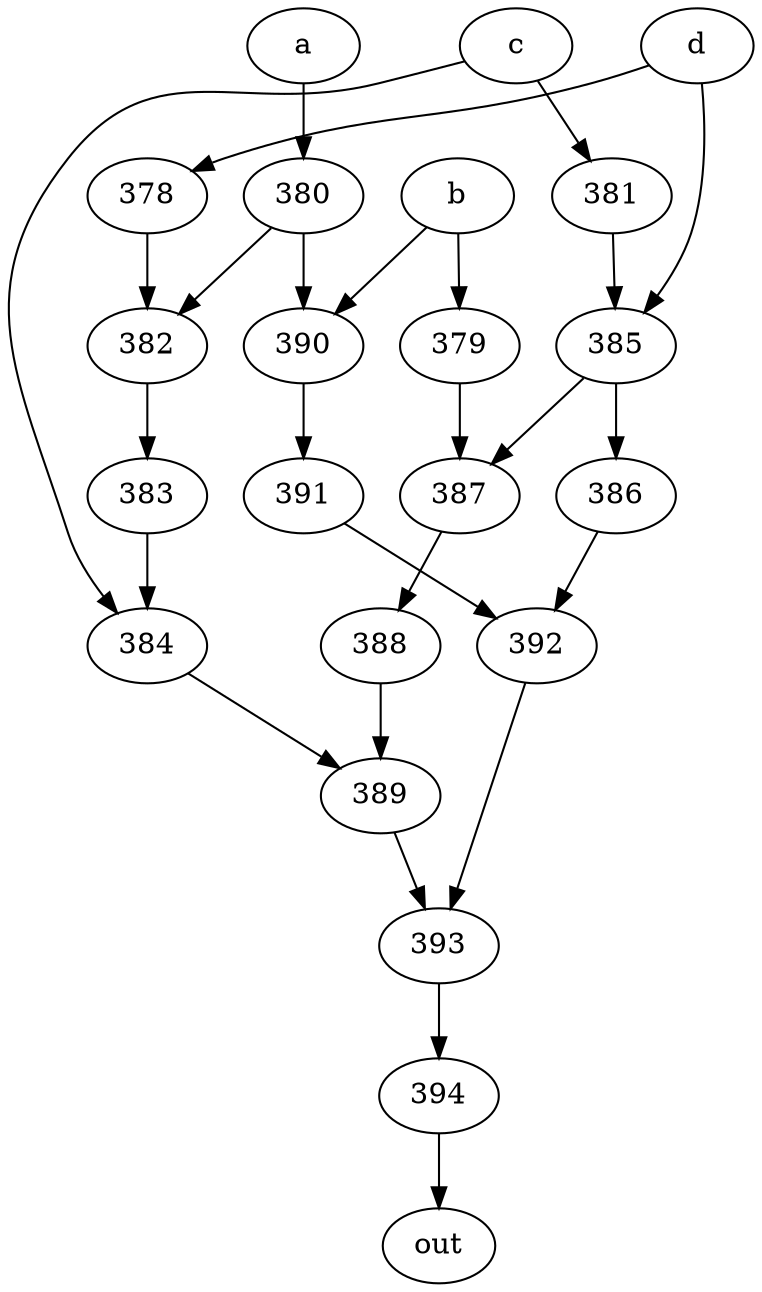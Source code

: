 strict digraph "" {
	394 -> out;
	a -> 380;
	380 -> 382;
	380 -> 390;
	382 -> 383;
	390 -> 391;
	b -> 390;
	b -> 379;
	379 -> 387;
	387 -> 388;
	391 -> 392;
	c -> 381;
	c -> 384;
	381 -> 385;
	384 -> 389;
	385 -> 387;
	385 -> 386;
	389 -> 393;
	d -> 385;
	d -> 378;
	378 -> 382;
	386 -> 392;
	383 -> 384;
	388 -> 389;
	393 -> 394;
	392 -> 393;
}
